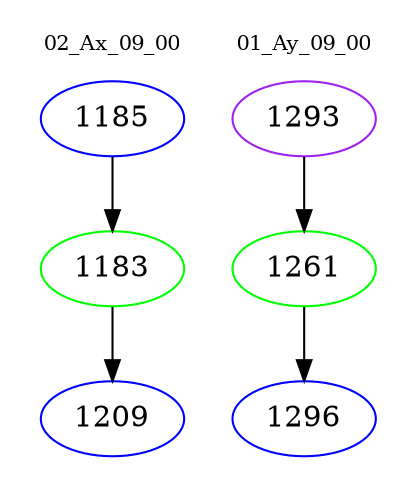 digraph{
subgraph cluster_0 {
color = white
label = "02_Ax_09_00";
fontsize=10;
T0_1185 [label="1185", color="blue"]
T0_1185 -> T0_1183 [color="black"]
T0_1183 [label="1183", color="green"]
T0_1183 -> T0_1209 [color="black"]
T0_1209 [label="1209", color="blue"]
}
subgraph cluster_1 {
color = white
label = "01_Ay_09_00";
fontsize=10;
T1_1293 [label="1293", color="purple"]
T1_1293 -> T1_1261 [color="black"]
T1_1261 [label="1261", color="green"]
T1_1261 -> T1_1296 [color="black"]
T1_1296 [label="1296", color="blue"]
}
}
